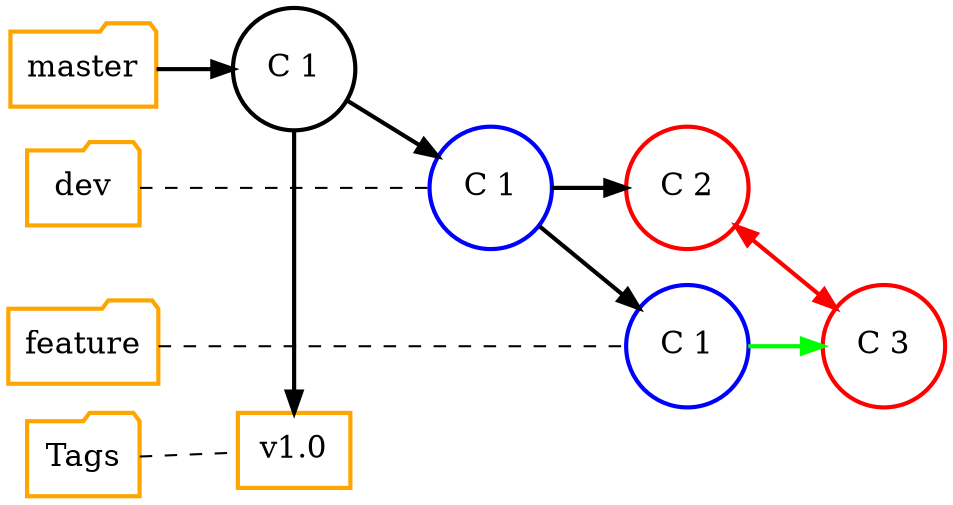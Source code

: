 digraph git_scenario_5 {
    splines=line
    rankdir="LR"
    bgcolor="transparent"

    edge[style=bold]

    /* Nodes representing the branches */
    node[ fontsize=15.0,style="bold", shape=folder, color=orange]
    master [group="master"]
    dev [group="dev"]
    feature [label="feature", group="feature"]
    tags [label="Tags", group="tags"]

    /* Nodes representing commit */
    node[ fontsize=15.0,shape=circle, color=""]
    C_1[label="C 1", group="master"]
    C_2[label="C 2", group="dev", color="red"]
    C_3[label="C 3", group="feature", color="red"]

    /* Nodes representing pointer */
    node[color="blue"]
    C_1_D [label="C 1", group="dev"]
    C_1_F_1 [label="C 1", group="feature"]

    /* Nodes representing Tags */
    node[shape=rect,fontsize=15.0, color=orange]
    T_1 [label="v1.0", group="release"]

    /* Define master branch commits */
    master -> C_1
    feature -> C_1_F_1 [arrowhead=none,style="dashed"]
    dev -> C_1_D [arrowhead=none,style="dashed"]
    tags -> T_1 [arrowhead=none,style="dashed"]

    /* 1. inter branch commit */
    C_1 -> C_1_D -> C_1_F_1
    C_1_D -> C_2
    C_1_F_1 -> C_3 [color="green"]

    /* 2. Git Tags */
    C_1 -> T_1

    /* 3. Conflicts */
    C_2 -> C_3 [dir=both,color=red]

    /* Connect branches with invis edges, to declare ordering this way */
    edge[style=invis]
    master -> dev -> feature -> tags

    {rank=same; C_1 T_1}
    {rank=same; C_2 C_1_F_1}
    {rank=same; master dev feature tags}
}
